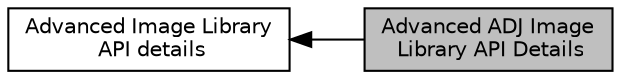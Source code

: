 digraph "Advanced ADJ Image Library API Details"
{
  bgcolor="transparent";
  edge [fontname="Helvetica",fontsize="10",labelfontname="Helvetica",labelfontsize="10"];
  node [fontname="Helvetica",fontsize="10",shape=box];
  rankdir=LR;
  Node1 [label="Advanced ADJ Image\l Library API Details",height=0.2,width=0.4,color="black", fillcolor="grey75", style="filled", fontcolor="black",tooltip="Advanced ADJ Image Library APIs, in file img_customer_interface_arch.h."];
  Node2 [label="Advanced Image Library\l API details",height=0.2,width=0.4,color="black",URL="$dd/d7c/group__img__lib-adv-api-details.html",tooltip="Advanced Image Library APIs, in file img_customer_interface_arch.h."];
  Node2->Node1 [shape=plaintext, dir="back", style="solid"];
}
